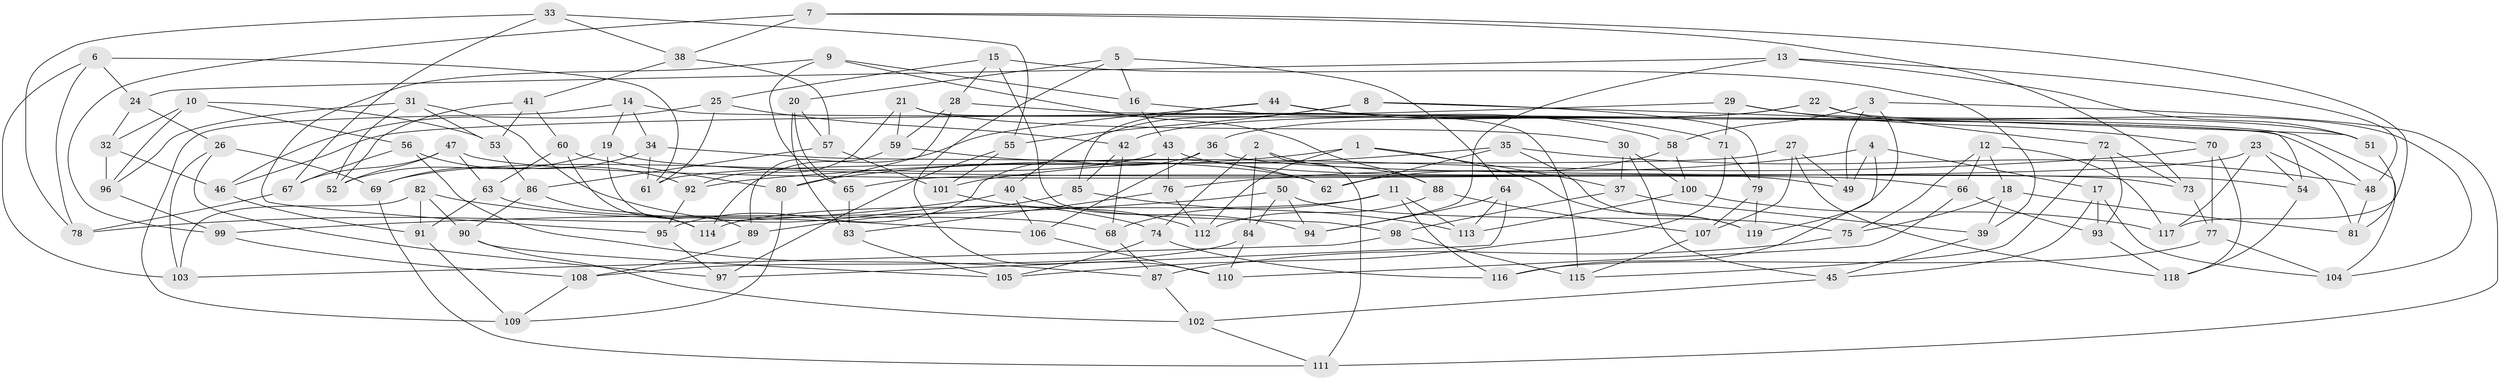 // Generated by graph-tools (version 1.1) at 2025/38/03/09/25 02:38:06]
// undirected, 119 vertices, 238 edges
graph export_dot {
graph [start="1"]
  node [color=gray90,style=filled];
  1;
  2;
  3;
  4;
  5;
  6;
  7;
  8;
  9;
  10;
  11;
  12;
  13;
  14;
  15;
  16;
  17;
  18;
  19;
  20;
  21;
  22;
  23;
  24;
  25;
  26;
  27;
  28;
  29;
  30;
  31;
  32;
  33;
  34;
  35;
  36;
  37;
  38;
  39;
  40;
  41;
  42;
  43;
  44;
  45;
  46;
  47;
  48;
  49;
  50;
  51;
  52;
  53;
  54;
  55;
  56;
  57;
  58;
  59;
  60;
  61;
  62;
  63;
  64;
  65;
  66;
  67;
  68;
  69;
  70;
  71;
  72;
  73;
  74;
  75;
  76;
  77;
  78;
  79;
  80;
  81;
  82;
  83;
  84;
  85;
  86;
  87;
  88;
  89;
  90;
  91;
  92;
  93;
  94;
  95;
  96;
  97;
  98;
  99;
  100;
  101;
  102;
  103;
  104;
  105;
  106;
  107;
  108;
  109;
  110;
  111;
  112;
  113;
  114;
  115;
  116;
  117;
  118;
  119;
  1 -- 37;
  1 -- 112;
  1 -- 80;
  1 -- 119;
  2 -- 74;
  2 -- 111;
  2 -- 88;
  2 -- 84;
  3 -- 111;
  3 -- 119;
  3 -- 58;
  3 -- 49;
  4 -- 116;
  4 -- 17;
  4 -- 49;
  4 -- 76;
  5 -- 110;
  5 -- 16;
  5 -- 64;
  5 -- 20;
  6 -- 24;
  6 -- 61;
  6 -- 78;
  6 -- 103;
  7 -- 38;
  7 -- 73;
  7 -- 117;
  7 -- 99;
  8 -- 55;
  8 -- 51;
  8 -- 40;
  8 -- 79;
  9 -- 95;
  9 -- 88;
  9 -- 65;
  9 -- 16;
  10 -- 56;
  10 -- 96;
  10 -- 53;
  10 -- 32;
  11 -- 68;
  11 -- 116;
  11 -- 114;
  11 -- 113;
  12 -- 66;
  12 -- 18;
  12 -- 75;
  12 -- 117;
  13 -- 94;
  13 -- 24;
  13 -- 51;
  13 -- 48;
  14 -- 19;
  14 -- 109;
  14 -- 34;
  14 -- 48;
  15 -- 28;
  15 -- 39;
  15 -- 98;
  15 -- 25;
  16 -- 43;
  16 -- 58;
  17 -- 45;
  17 -- 104;
  17 -- 93;
  18 -- 75;
  18 -- 81;
  18 -- 39;
  19 -- 66;
  19 -- 89;
  19 -- 52;
  20 -- 65;
  20 -- 57;
  20 -- 83;
  21 -- 30;
  21 -- 92;
  21 -- 115;
  21 -- 59;
  22 -- 104;
  22 -- 72;
  22 -- 42;
  22 -- 36;
  23 -- 81;
  23 -- 117;
  23 -- 54;
  23 -- 65;
  24 -- 32;
  24 -- 26;
  25 -- 46;
  25 -- 42;
  25 -- 61;
  26 -- 97;
  26 -- 103;
  26 -- 69;
  27 -- 107;
  27 -- 61;
  27 -- 118;
  27 -- 49;
  28 -- 59;
  28 -- 54;
  28 -- 80;
  29 -- 46;
  29 -- 71;
  29 -- 51;
  29 -- 70;
  30 -- 37;
  30 -- 45;
  30 -- 100;
  31 -- 52;
  31 -- 53;
  31 -- 96;
  31 -- 74;
  32 -- 96;
  32 -- 46;
  33 -- 67;
  33 -- 55;
  33 -- 38;
  33 -- 78;
  34 -- 69;
  34 -- 61;
  34 -- 62;
  35 -- 119;
  35 -- 101;
  35 -- 62;
  35 -- 48;
  36 -- 95;
  36 -- 106;
  36 -- 54;
  37 -- 98;
  37 -- 39;
  38 -- 41;
  38 -- 57;
  39 -- 45;
  40 -- 94;
  40 -- 106;
  40 -- 78;
  41 -- 52;
  41 -- 53;
  41 -- 60;
  42 -- 68;
  42 -- 85;
  43 -- 76;
  43 -- 49;
  43 -- 69;
  44 -- 104;
  44 -- 114;
  44 -- 85;
  44 -- 71;
  45 -- 102;
  46 -- 91;
  47 -- 73;
  47 -- 63;
  47 -- 67;
  47 -- 52;
  48 -- 81;
  50 -- 99;
  50 -- 84;
  50 -- 94;
  50 -- 75;
  51 -- 81;
  53 -- 86;
  54 -- 118;
  55 -- 101;
  55 -- 97;
  56 -- 92;
  56 -- 67;
  56 -- 87;
  57 -- 86;
  57 -- 101;
  58 -- 100;
  58 -- 62;
  59 -- 89;
  59 -- 62;
  60 -- 63;
  60 -- 80;
  60 -- 114;
  63 -- 68;
  63 -- 91;
  64 -- 94;
  64 -- 97;
  64 -- 113;
  65 -- 83;
  66 -- 110;
  66 -- 93;
  67 -- 78;
  68 -- 87;
  69 -- 111;
  70 -- 77;
  70 -- 118;
  70 -- 92;
  71 -- 79;
  71 -- 105;
  72 -- 73;
  72 -- 93;
  72 -- 115;
  73 -- 77;
  74 -- 105;
  74 -- 116;
  75 -- 87;
  76 -- 83;
  76 -- 112;
  77 -- 116;
  77 -- 104;
  79 -- 107;
  79 -- 119;
  80 -- 109;
  82 -- 91;
  82 -- 103;
  82 -- 106;
  82 -- 90;
  83 -- 105;
  84 -- 110;
  84 -- 108;
  85 -- 89;
  85 -- 113;
  86 -- 114;
  86 -- 90;
  87 -- 102;
  88 -- 112;
  88 -- 107;
  89 -- 108;
  90 -- 102;
  90 -- 105;
  91 -- 109;
  92 -- 95;
  93 -- 118;
  95 -- 97;
  96 -- 99;
  98 -- 115;
  98 -- 103;
  99 -- 108;
  100 -- 117;
  100 -- 113;
  101 -- 112;
  102 -- 111;
  106 -- 110;
  107 -- 115;
  108 -- 109;
}
